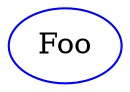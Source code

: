 strict digraph {
	graph [bb="-27,-18,27,18"];
	node [label="\N"];
	Foo	 [color=blue,
		height=0.5,
		pos="0,0",
		width=0.75];
}
